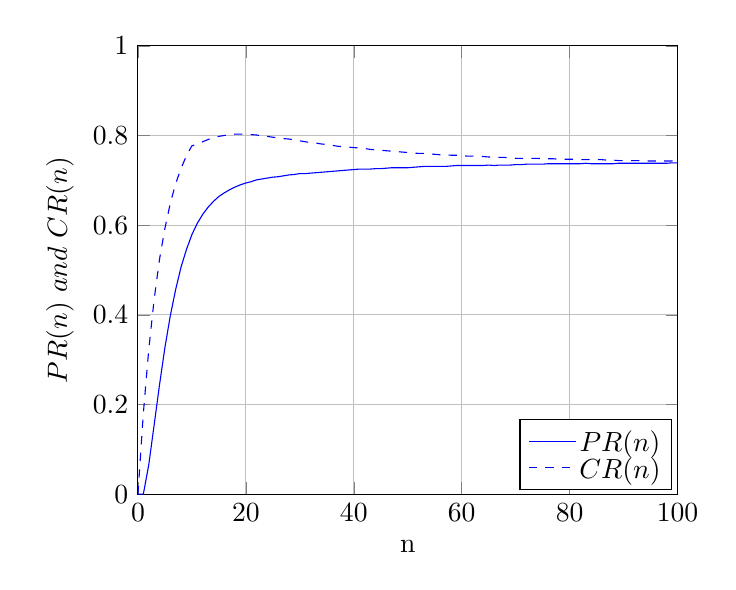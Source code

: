 \pgfplotsset{every axis legend/.append style={at={(0.99,0.01)},anchor=south east,
  shape=rectangle,fill=white,draw=black,
  inner xsep=3pt,inner ysep=3pt,nodes={inner sep=1pt,text depth=-0.05em}
 }
}
\begin{tikzpicture}
  \begin{axis}[
    xlabel=n,ylabel=$PR(n) \ and \ CR(n)$,xmin=0,xmax=100,
    ymin=0,ymax=1,grid=major]
    \addplot[blue,mark=none]  coordinates {
    (0,0)
    (1,0.0)
(2,0.065)
(3,0.154)
(4,0.244)
(5,0.327)
(6,0.398)
(7,0.457)
(8,0.507)
(9,0.546)
(10,0.579)
(11,0.604)
(12,0.624)
(13,0.64)
(14,0.653)
(15,0.664)
(16,0.672)
(17,0.679)
(18,0.685)
(19,0.69)
(20,0.694)
(21,0.697)
(22,0.701)
(23,0.703)
(24,0.705)
(25,0.707)
(26,0.708)
(27,0.71)
(28,0.712)
(29,0.713)
(30,0.715)
(31,0.715)
(32,0.716)
(33,0.717)
(34,0.718)
(35,0.719)
(36,0.72)
(37,0.721)
(38,0.722)
(39,0.723)
(40,0.724)
(41,0.725)
(42,0.725)
(43,0.725)
(44,0.726)
(45,0.726)
(46,0.727)
(47,0.728)
(48,0.728)
(49,0.728)
(50,0.728)
(51,0.729)
(52,0.73)
(53,0.731)
(54,0.731)
(55,0.731)
(56,0.731)
(57,0.731)
(58,0.732)
(59,0.733)
(60,0.733)
(61,0.733)
(62,0.733)
(63,0.733)
(64,0.733)
(65,0.734)
(66,0.733)
(67,0.734)
(68,0.734)
(69,0.734)
(70,0.735)
(71,0.735)
(72,0.736)
(73,0.736)
(74,0.736)
(75,0.736)
(76,0.737)
(77,0.737)
(78,0.737)
(79,0.737)
(80,0.737)
(81,0.737)
(82,0.737)
(83,0.738)
(84,0.737)
(85,0.737)
(86,0.737)
(87,0.737)
(88,0.737)
(89,0.738)
(90,0.738)
(91,0.738)
(92,0.738)
(93,0.738)
(94,0.738)
(95,0.738)
(96,0.738)
(97,0.738)
(98,0.738)
(99,0.739)
(100,0.739)
    };
    \addplot[blue,mark=none,dashed]  coordinates {
    (0,0)
    (1,0.18)
(2,0.322)
(3,0.434)
(4,0.524)
(5,0.593)
(6,0.649)
(7,0.693)
(8,0.727)
(9,0.755)
(10,0.777)
(11,0.781)
(12,0.786)
(13,0.791)
(14,0.795)
(15,0.798)
(16,0.8)
(17,0.802)
(18,0.803)
(19,0.803)
(20,0.803)
(21,0.802)
(22,0.801)
(23,0.799)
(24,0.798)
(25,0.796)
(26,0.795)
(27,0.793)
(28,0.792)
(29,0.79)
(30,0.788)
(31,0.786)
(32,0.784)
(33,0.783)
(34,0.781)
(35,0.78)
(36,0.778)
(37,0.776)
(38,0.775)
(39,0.774)
(40,0.773)
(41,0.772)
(42,0.771)
(43,0.769)
(44,0.768)
(45,0.767)
(46,0.766)
(47,0.765)
(48,0.764)
(49,0.763)
(50,0.762)
(51,0.761)
(52,0.76)
(53,0.76)
(54,0.759)
(55,0.758)
(56,0.757)
(57,0.757)
(58,0.756)
(59,0.756)
(60,0.755)
(61,0.754)
(62,0.754)
(63,0.753)
(64,0.753)
(65,0.752)
(66,0.752)
(67,0.751)
(68,0.751)
(69,0.75)
(70,0.749)
(71,0.749)
(72,0.749)
(73,0.749)
(74,0.749)
(75,0.748)
(76,0.748)
(77,0.748)
(78,0.747)
(79,0.747)
(80,0.747)
(81,0.747)
(82,0.746)
(83,0.746)
(84,0.746)
(85,0.746)
(86,0.746)
(87,0.745)
(88,0.745)
(89,0.744)
(90,0.744)
(91,0.744)
(92,0.744)
(93,0.744)
(94,0.743)
(95,0.743)
(96,0.743)
(97,0.743)
(98,0.743)
(99,0.743)
(100,0.742)
    };
    \legend{$PR(n)$,$CR(n)$}
    % \addlegendentry{$CR(n)$}
  \end{axis}
\end{tikzpicture}
